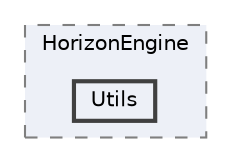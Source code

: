 digraph "C:/shortPath/28_11_HGE/HorizonEngine2D/HorizonEngine/src/HorizonEngine/Utils"
{
 // LATEX_PDF_SIZE
  bgcolor="transparent";
  edge [fontname=Helvetica,fontsize=10,labelfontname=Helvetica,labelfontsize=10];
  node [fontname=Helvetica,fontsize=10,shape=box,height=0.2,width=0.4];
  compound=true
  subgraph clusterdir_7d00ba20b32cebfbf7d38294c84d3a1f {
    graph [ bgcolor="#edf0f7", pencolor="grey50", label="HorizonEngine", fontname=Helvetica,fontsize=10 style="filled,dashed", URL="dir_7d00ba20b32cebfbf7d38294c84d3a1f.html",tooltip=""]
  dir_39493a0388fb96366d6e571acc4f8213 [label="Utils", fillcolor="#edf0f7", color="grey25", style="filled,bold", URL="dir_39493a0388fb96366d6e571acc4f8213.html",tooltip=""];
  }
}
